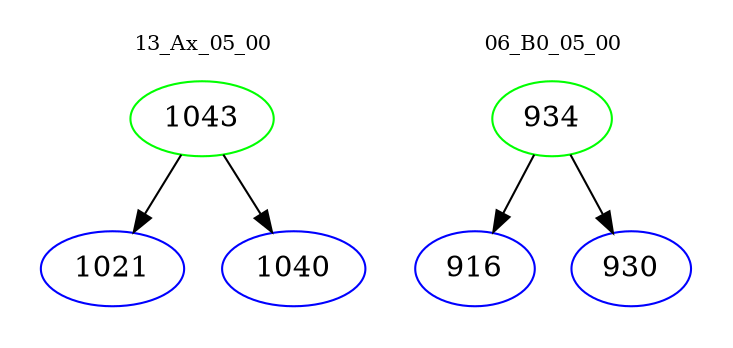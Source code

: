 digraph{
subgraph cluster_0 {
color = white
label = "13_Ax_05_00";
fontsize=10;
T0_1043 [label="1043", color="green"]
T0_1043 -> T0_1021 [color="black"]
T0_1021 [label="1021", color="blue"]
T0_1043 -> T0_1040 [color="black"]
T0_1040 [label="1040", color="blue"]
}
subgraph cluster_1 {
color = white
label = "06_B0_05_00";
fontsize=10;
T1_934 [label="934", color="green"]
T1_934 -> T1_916 [color="black"]
T1_916 [label="916", color="blue"]
T1_934 -> T1_930 [color="black"]
T1_930 [label="930", color="blue"]
}
}

